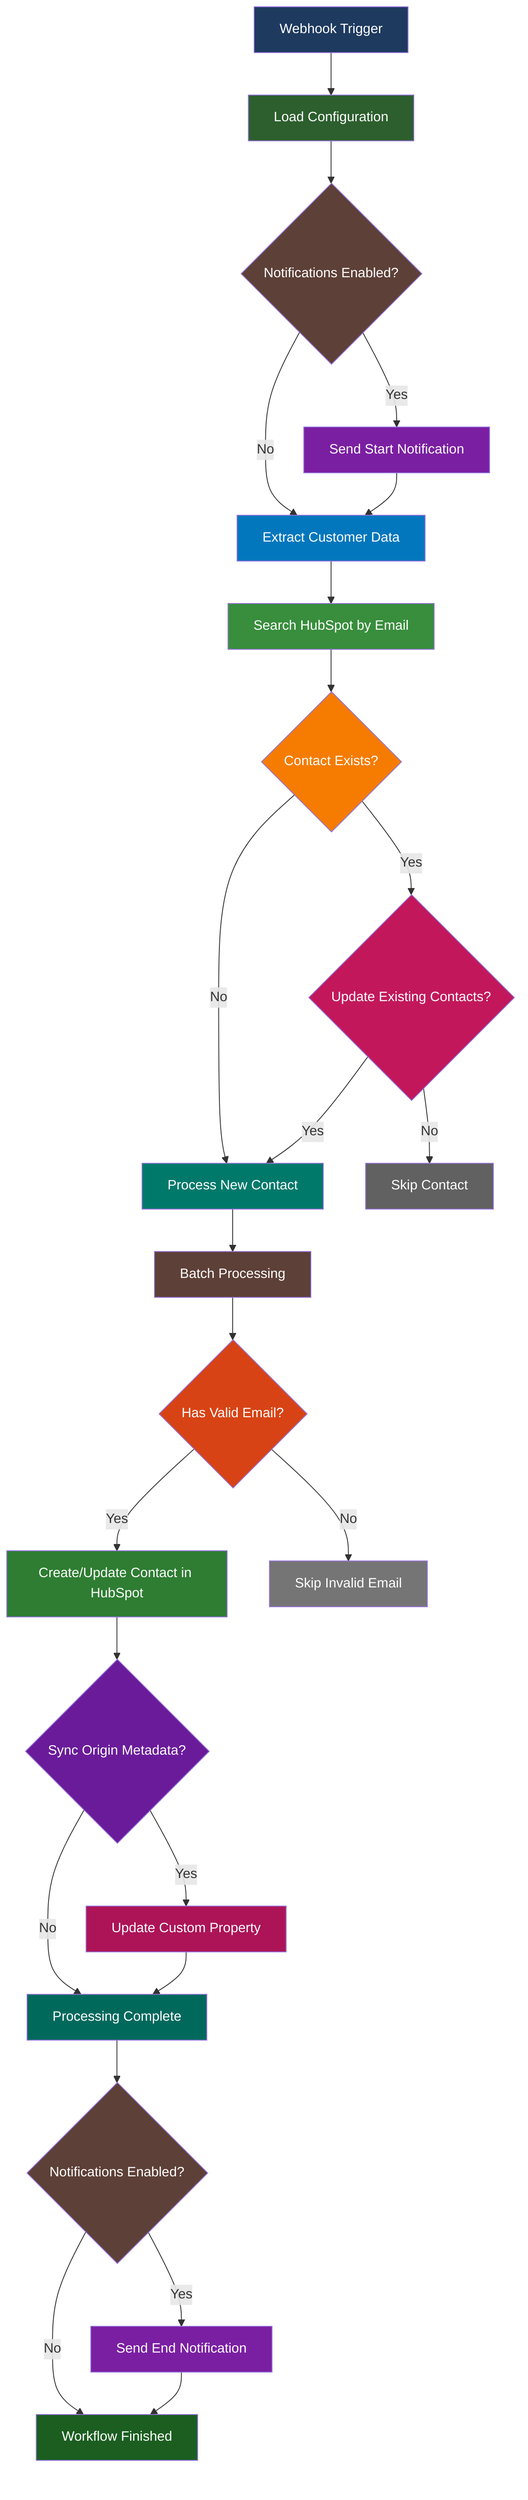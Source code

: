 graph TD
    A[Webhook Trigger] --> B[Load Configuration]
    B --> C{Notifications Enabled?}
    C -->|Yes| D[Send Start Notification]
    C -->|No| E[Extract Customer Data]
    D --> E
    E --> F[Search HubSpot by Email]
    F --> G{Contact Exists?}
    G -->|Yes| H{Update Existing Contacts?}
    G -->|No| I[Process New Contact]
    H -->|Yes| I
    H -->|No| J[Skip Contact]
    I --> K[Batch Processing]
    K --> L{Has Valid Email?}
    L -->|Yes| M[Create/Update Contact in HubSpot]
    L -->|No| N[Skip Invalid Email]
    M --> O{Sync Origin Metadata?}
    O -->|Yes| P[Update Custom Property]
    O -->|No| Q[Processing Complete]
    P --> Q
    Q --> R{Notifications Enabled?}
    R -->|Yes| S[Send End Notification]
    R -->|No| T[Workflow Finished]
    S --> T
    style A fill:#1e3a5f,color:white
    style B fill:#2c5f2d,color:white
    style C fill:#5d4037,color:white
    style D fill:#7b1fa2,color:white
    style E fill:#0277bd,color:white
    style F fill:#388e3c,color:white
    style G fill:#f57c00,color:white
    style H fill:#c2185b,color:white
    style I fill:#00796b,color:white
    style J fill:#616161,color:white
    style K fill:#5d4037,color:white
    style L fill:#d84315,color:white
    style M fill:#2e7d32,color:white
    style N fill:#757575,color:white
    style O fill:#6a1b9a,color:white
    style P fill:#ad1457,color:white
    style Q fill:#00695c,color:white
    style R fill:#5d4037,color:white
    style S fill:#7b1fa2,color:white
    style T fill:#1b5e20,color:white